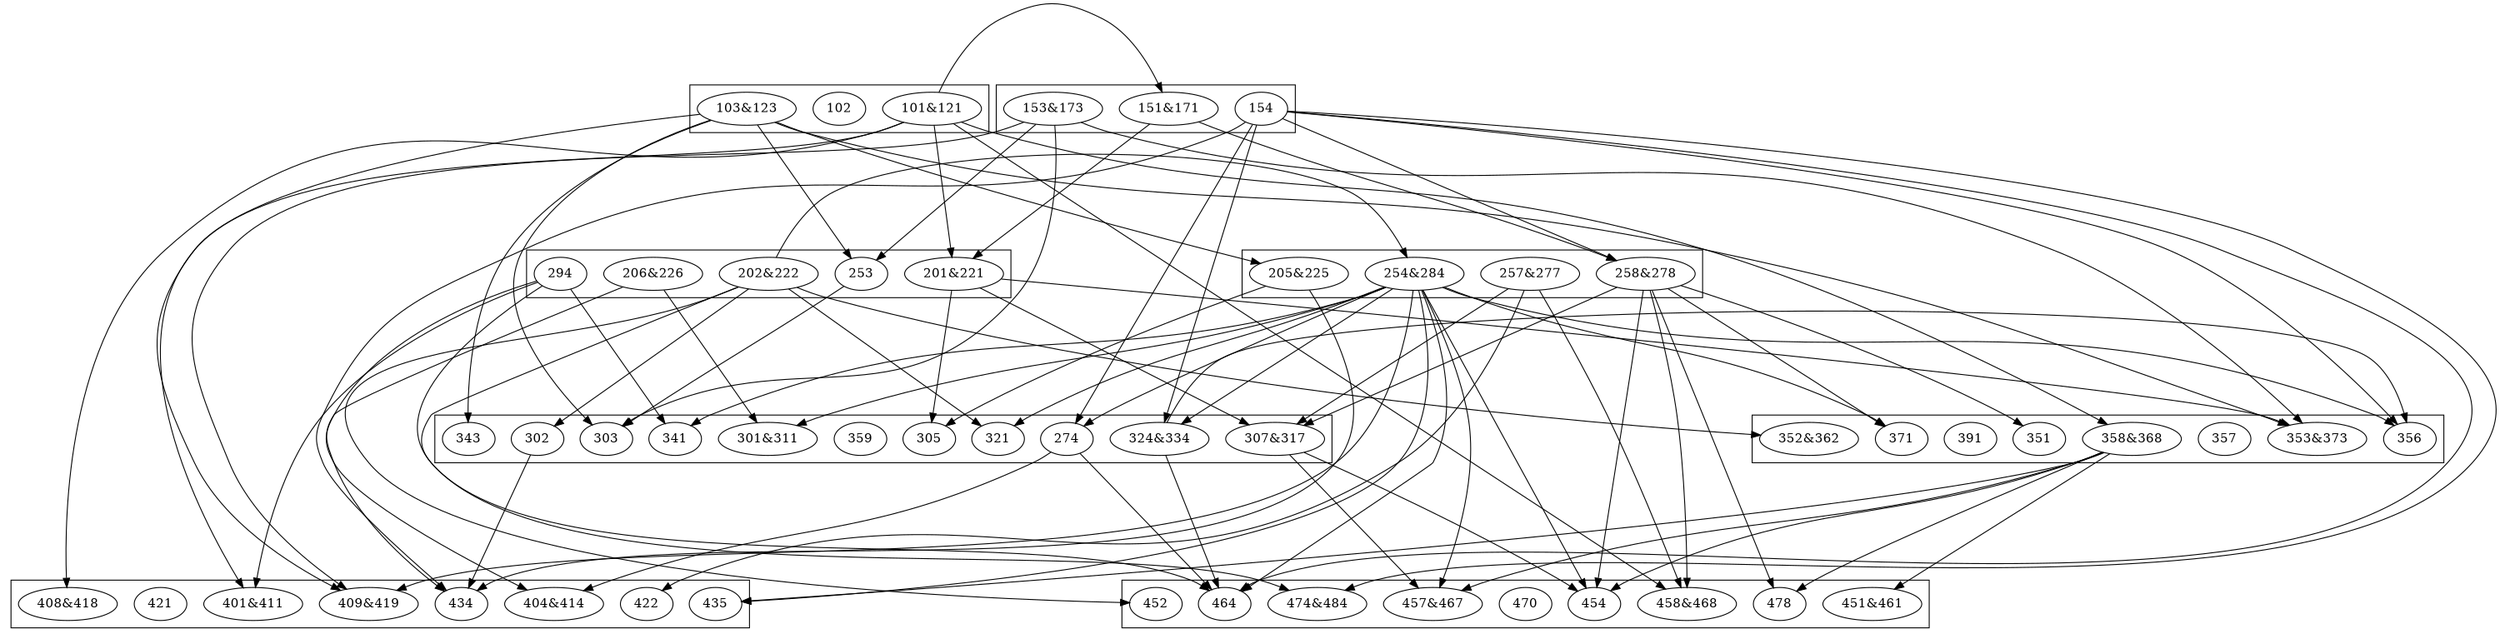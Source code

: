 digraph G  {
    graph [ ranksep = 2, size = "20,10" ];
	subgraph cluster_1
	{
		"101&121" "102" "103&123"
	}
	subgraph cluster_2
	{
		"151&171" "153&173" "154"
	}
	subgraph cluster_3
	{
		"201&221" "202&222" "206&226" "253" "294"
	}
	subgraph cluster_4
	{
		"205&225" "254&284" "257&277" "258&278"
	}
	subgraph cluster_5
	{
		"274" "302" "307&317" "324&334" "341" "359" "301&311" "303" "305" "321" "343"
	}
	subgraph cluster_6
	{
		"352&362" "356" "357" "358&368" "371" "391" "351" "353&373"
	}
	subgraph cluster_7
	{
		"401&411" "404&414" "409&419" "434" "435" "408&418" "421" "422"
	}
	subgraph cluster_8
	{
		"452" "454" "457&467" "464" "470" "474&484" "451&461" "458&468" "478"
	}

	"101&121" -> "151&171"
	"101&121" -> "201&221"
	"101&121" -> "358&368"
	"101&121" -> "401&411"
	"101&121" -> "408&418"
	"101&121" -> "458&468"
	"103&123" -> "253" 
	"103&123" -> "205&225"
	"103&123" -> "303"
	"103&123" -> "343"
	"103&123" -> "353&373"
	"103&123" -> "409&419"
	"151&171" -> "201&221"
	"151&171" -> "258&278"
	"153&173" -> "253"
	"153&173" -> "303"
	"153&173" -> "353&373"
	"153&173" -> "409&419"
	"154" -> "258&278"
	"154" -> "274"
	"154" -> "324&334"
	"154" -> "356"
	"154" -> "434"
	"154" ->	"464"
	"154" -> "474&484"
	"201&221" -> "307&317"
	"201&221" -> "305"
	"201&221" -> "353&373"
	"202&222" -> "254&284"
	"202&222" -> "302"
	"202&222" -> "321"
	"202&222" -> "352&362"
	"202&222" -> "452"
	"202&222" -> "464"
	"206&226" -> "301&311"
	"206&226" -> "434"
	"253" -> "303"
	"294" -> "341"
	"294" -> "401&411"
	"294" -> "404&414"
	"294" -> "474&484"
	"205&225" -> "305"
	"205&225" -> "434"
	"254&284" -> "274"
	"254&284" -> "324&334"
	"254&284" -> "341"
	"254&284" -> "301&311"
	"254&284" -> "321"
	"254&284" -> "356"
	"254&284" -> "371"
	"254&284" -> "409&419"
	"254&284" -> "435"
	"254&284" -> "454"
	"254&284" -> "457&467"
	"254&284" -> "464"
	"257&277" -> "307&317"
	"257&277" -> "422"
	"257&277" -> "458&468"
	"258&278" -> "307&317"
	"258&278" -> "371"
	"258&278" -> "351"
	"258&278" -> "454"
	"258&278" -> "458&468"
	"258&278" -> "478"
	"274" -> "404&414"
	"274" -> "464"
	"302" -> "434"
	"307&317" -> "454"
	"307&317" -> "457&467"
	"324&334" -> "356"
	"324&334" -> "464"
	"358&368" -> "435"
	"358&368" -> "454"
	"358&368" -> "457&467"
	"358&368" -> "451&461"
	"358&368" -> "478"
}
